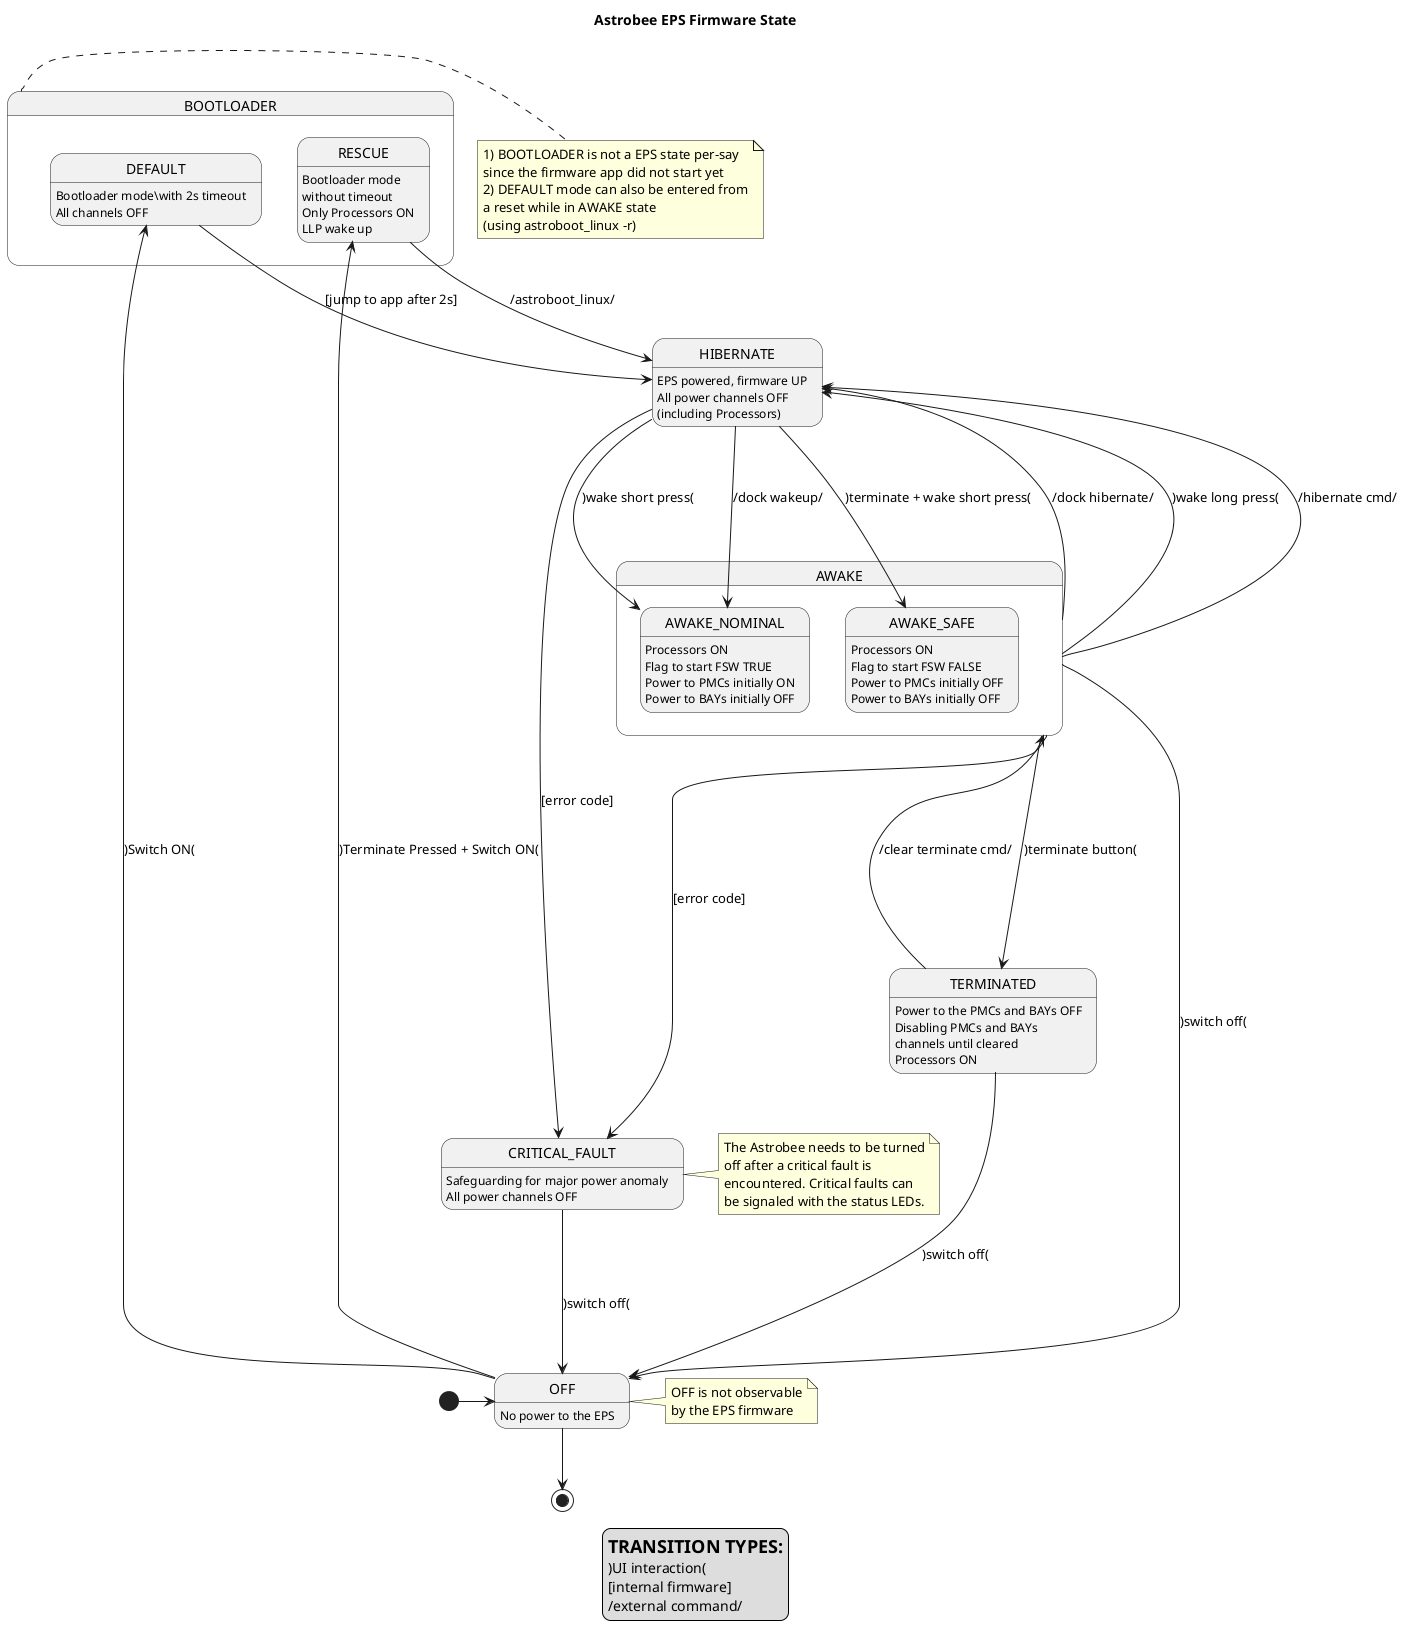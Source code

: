 @startuml

title Astrobee EPS Firmware State

legend
= TRANSITION TYPES:
)UI interaction(
[internal firmware]
/external command/
endlegend
[*] -> OFF

OFF: No power to the EPS

state BOOTLOADER {
DEFAULT: Bootloader mode\with 2s timeout
DEFAULT: All channels OFF
RESCUE: Bootloader mode\nwithout timeout
RESCUE: Only Processors ON
RESCUE: LLP wake up
}

state HIBERNATE

'OFF -d----> HIBERNATE : )wake short press(

HIBERNATE: EPS powered, firmware UP
HIBERNATE: All power channels OFF
HIBERNATE: (including Processors)

state AWAKE {

AWAKE_NOMINAL: Processors ON
AWAKE_NOMINAL: Flag to start FSW TRUE
AWAKE_NOMINAL: Power to PMCs initially ON
AWAKE_NOMINAL: Power to BAYs initially OFF

AWAKE_SAFE: Processors ON
AWAKE_SAFE: Flag to start FSW FALSE
AWAKE_SAFE: Power to PMCs initially OFF
AWAKE_SAFE: Power to BAYs initially OFF

}

CRITICAL_FAULT: Safeguarding for major power anomaly
CRITICAL_FAULT: All power channels OFF

TERMINATED: Power to the PMCs and BAYs OFF
TERMINATED: Disabling PMCs and BAYs\nchannels until cleared
TERMINATED: Processors ON

OFF --> RESCUE : )Terminate Pressed + Switch ON(
OFF --> DEFAULT : )Switch ON(

RESCUE --> HIBERNATE : /astroboot_linux/
DEFAULT --> HIBERNATE : [jump to app after 2s]

HIBERNATE ---> AWAKE_NOMINAL : )wake short press(

HIBERNATE ---> AWAKE_NOMINAL : /dock wakeup/

HIBERNATE ---> AWAKE_SAFE : )terminate + wake short press(

AWAKE ---> HIBERNATE : /dock hibernate/
' Not sure why, but this -l- does some magic to the diagram!

AWAKE ---> HIBERNATE : )wake long press(

AWAKE ----> HIBERNATE : /hibernate cmd/

AWAKE ----> OFF : )switch off(

AWAKE --> CRITICAL_FAULT : [error code]

HIBERNATE -------> CRITICAL_FAULT : [error code]

CRITICAL_FAULT ---> OFF : )switch off(

AWAKE ----> TERMINATED : )terminate button(

TERMINATED ----> AWAKE : /clear terminate cmd/

TERMINATED --> OFF : )switch off(

OFF --> [*]

note right of OFF
OFF is not observable
by the EPS firmware
endnote

note right of BOOTLOADER
1) BOOTLOADER is not a EPS state per-say
since the firmware app did not start yet
2) DEFAULT mode can also be entered from
a reset while in AWAKE state
(using astroboot_linux -r)
endnote


note right of CRITICAL_FAULT
The Astrobee needs to be turned
off after a critical fault is
encountered. Critical faults can
be signaled with the status LEDs.
endnote

@enduml
